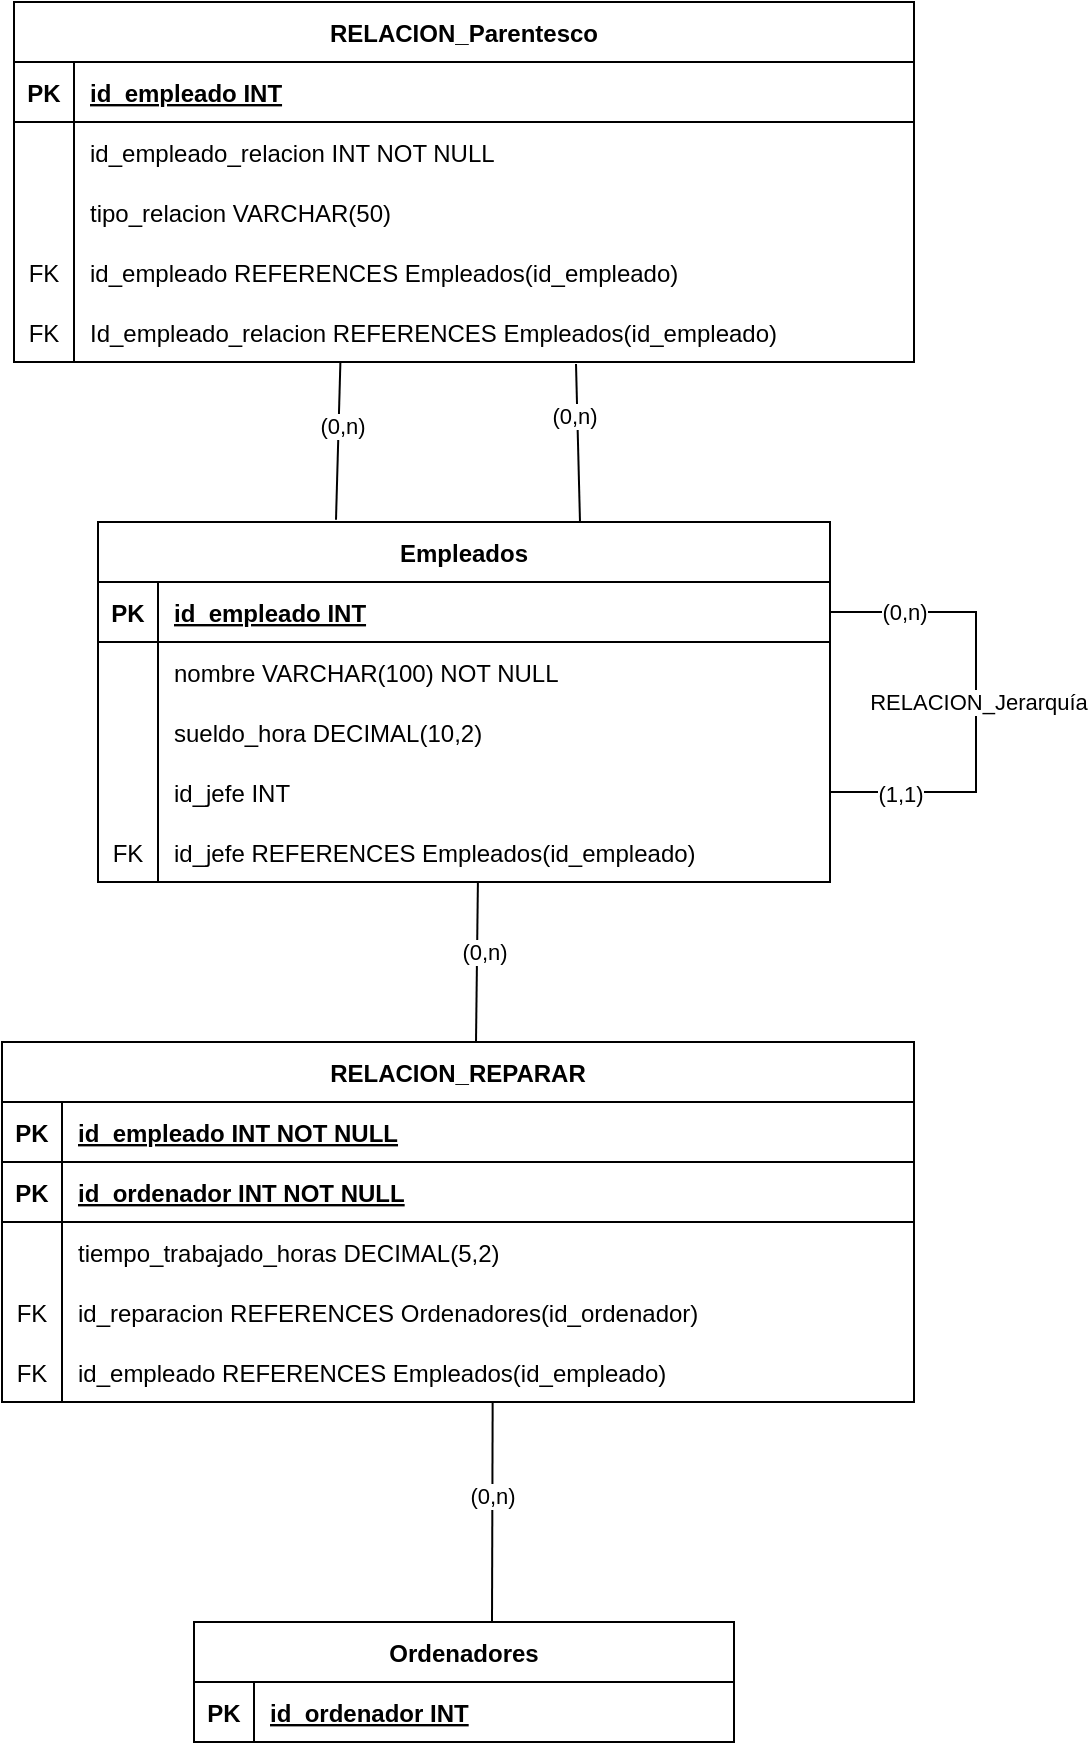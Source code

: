 <mxfile version="25.0.3">
  <diagram name="Página-1" id="TJ7wZGmzTQwEmiSPotgX">
    <mxGraphModel dx="555" dy="909" grid="1" gridSize="10" guides="1" tooltips="1" connect="1" arrows="1" fold="1" page="1" pageScale="1" pageWidth="827" pageHeight="1169" math="0" shadow="0">
      <root>
        <mxCell id="0" />
        <mxCell id="1" parent="0" />
        <mxCell id="ToJMfz8G4OXI3Km0rWwE-997" value="Empleados" style="shape=table;startSize=30;container=1;collapsible=1;childLayout=tableLayout;fixedRows=1;rowLines=0;fontStyle=1;align=center;resizeLast=1;" parent="1" vertex="1">
          <mxGeometry x="231" y="310" width="366" height="180" as="geometry" />
        </mxCell>
        <mxCell id="ToJMfz8G4OXI3Km0rWwE-998" value="" style="shape=tableRow;horizontal=0;startSize=0;swimlaneHead=0;swimlaneBody=0;fillColor=none;collapsible=0;dropTarget=0;points=[[0,0.5],[1,0.5]];portConstraint=eastwest;strokeColor=inherit;top=0;left=0;right=0;bottom=1;" parent="ToJMfz8G4OXI3Km0rWwE-997" vertex="1">
          <mxGeometry y="30" width="366" height="30" as="geometry" />
        </mxCell>
        <mxCell id="ToJMfz8G4OXI3Km0rWwE-999" value="PK" style="shape=partialRectangle;overflow=hidden;connectable=0;fillColor=none;strokeColor=inherit;top=0;left=0;bottom=0;right=0;fontStyle=1;" parent="ToJMfz8G4OXI3Km0rWwE-998" vertex="1">
          <mxGeometry width="30" height="30" as="geometry">
            <mxRectangle width="30" height="30" as="alternateBounds" />
          </mxGeometry>
        </mxCell>
        <mxCell id="ToJMfz8G4OXI3Km0rWwE-1000" value="id_empleado INT" style="shape=partialRectangle;overflow=hidden;connectable=0;fillColor=none;align=left;strokeColor=inherit;top=0;left=0;bottom=0;right=0;spacingLeft=6;fontStyle=5;" parent="ToJMfz8G4OXI3Km0rWwE-998" vertex="1">
          <mxGeometry x="30" width="336" height="30" as="geometry">
            <mxRectangle width="336" height="30" as="alternateBounds" />
          </mxGeometry>
        </mxCell>
        <mxCell id="ToJMfz8G4OXI3Km0rWwE-1001" value="" style="shape=tableRow;horizontal=0;startSize=0;swimlaneHead=0;swimlaneBody=0;fillColor=none;collapsible=0;dropTarget=0;points=[[0,0.5],[1,0.5]];portConstraint=eastwest;strokeColor=inherit;top=0;left=0;right=0;bottom=0;" parent="ToJMfz8G4OXI3Km0rWwE-997" vertex="1">
          <mxGeometry y="60" width="366" height="30" as="geometry" />
        </mxCell>
        <mxCell id="ToJMfz8G4OXI3Km0rWwE-1002" value="" style="shape=partialRectangle;overflow=hidden;connectable=0;fillColor=none;strokeColor=inherit;top=0;left=0;bottom=0;right=0;" parent="ToJMfz8G4OXI3Km0rWwE-1001" vertex="1">
          <mxGeometry width="30" height="30" as="geometry">
            <mxRectangle width="30" height="30" as="alternateBounds" />
          </mxGeometry>
        </mxCell>
        <mxCell id="ToJMfz8G4OXI3Km0rWwE-1003" value="nombre VARCHAR(100) NOT NULL" style="shape=partialRectangle;overflow=hidden;connectable=0;fillColor=none;align=left;strokeColor=inherit;top=0;left=0;bottom=0;right=0;spacingLeft=6;" parent="ToJMfz8G4OXI3Km0rWwE-1001" vertex="1">
          <mxGeometry x="30" width="336" height="30" as="geometry">
            <mxRectangle width="336" height="30" as="alternateBounds" />
          </mxGeometry>
        </mxCell>
        <mxCell id="ToJMfz8G4OXI3Km0rWwE-1007" value="" style="shape=tableRow;horizontal=0;startSize=0;swimlaneHead=0;swimlaneBody=0;fillColor=none;collapsible=0;dropTarget=0;points=[[0,0.5],[1,0.5]];portConstraint=eastwest;strokeColor=inherit;top=0;left=0;right=0;bottom=0;" parent="ToJMfz8G4OXI3Km0rWwE-997" vertex="1">
          <mxGeometry y="90" width="366" height="30" as="geometry" />
        </mxCell>
        <mxCell id="ToJMfz8G4OXI3Km0rWwE-1008" value="" style="shape=partialRectangle;overflow=hidden;connectable=0;fillColor=none;strokeColor=inherit;top=0;left=0;bottom=0;right=0;" parent="ToJMfz8G4OXI3Km0rWwE-1007" vertex="1">
          <mxGeometry width="30" height="30" as="geometry">
            <mxRectangle width="30" height="30" as="alternateBounds" />
          </mxGeometry>
        </mxCell>
        <mxCell id="ToJMfz8G4OXI3Km0rWwE-1009" value="sueldo_hora DECIMAL(10,2)" style="shape=partialRectangle;overflow=hidden;connectable=0;fillColor=none;align=left;strokeColor=inherit;top=0;left=0;bottom=0;right=0;spacingLeft=6;" parent="ToJMfz8G4OXI3Km0rWwE-1007" vertex="1">
          <mxGeometry x="30" width="336" height="30" as="geometry">
            <mxRectangle width="336" height="30" as="alternateBounds" />
          </mxGeometry>
        </mxCell>
        <mxCell id="ToJMfz8G4OXI3Km0rWwE-1010" value="" style="shape=tableRow;horizontal=0;startSize=0;swimlaneHead=0;swimlaneBody=0;fillColor=none;collapsible=0;dropTarget=0;points=[[0,0.5],[1,0.5]];portConstraint=eastwest;strokeColor=inherit;top=0;left=0;right=0;bottom=0;" parent="ToJMfz8G4OXI3Km0rWwE-997" vertex="1">
          <mxGeometry y="120" width="366" height="30" as="geometry" />
        </mxCell>
        <mxCell id="ToJMfz8G4OXI3Km0rWwE-1011" value="" style="shape=partialRectangle;overflow=hidden;connectable=0;fillColor=none;strokeColor=inherit;top=0;left=0;bottom=0;right=0;" parent="ToJMfz8G4OXI3Km0rWwE-1010" vertex="1">
          <mxGeometry width="30" height="30" as="geometry">
            <mxRectangle width="30" height="30" as="alternateBounds" />
          </mxGeometry>
        </mxCell>
        <mxCell id="ToJMfz8G4OXI3Km0rWwE-1012" value="id_jefe INT " style="shape=partialRectangle;overflow=hidden;connectable=0;fillColor=none;align=left;strokeColor=inherit;top=0;left=0;bottom=0;right=0;spacingLeft=6;" parent="ToJMfz8G4OXI3Km0rWwE-1010" vertex="1">
          <mxGeometry x="30" width="336" height="30" as="geometry">
            <mxRectangle width="336" height="30" as="alternateBounds" />
          </mxGeometry>
        </mxCell>
        <mxCell id="ToJMfz8G4OXI3Km0rWwE-1013" value="" style="shape=tableRow;horizontal=0;startSize=0;swimlaneHead=0;swimlaneBody=0;fillColor=none;collapsible=0;dropTarget=0;points=[[0,0.5],[1,0.5]];portConstraint=eastwest;strokeColor=inherit;top=0;left=0;right=0;bottom=0;" parent="ToJMfz8G4OXI3Km0rWwE-997" vertex="1">
          <mxGeometry y="150" width="366" height="30" as="geometry" />
        </mxCell>
        <mxCell id="ToJMfz8G4OXI3Km0rWwE-1014" value="FK" style="shape=partialRectangle;overflow=hidden;connectable=0;fillColor=none;strokeColor=inherit;top=0;left=0;bottom=0;right=0;" parent="ToJMfz8G4OXI3Km0rWwE-1013" vertex="1">
          <mxGeometry width="30" height="30" as="geometry">
            <mxRectangle width="30" height="30" as="alternateBounds" />
          </mxGeometry>
        </mxCell>
        <mxCell id="ToJMfz8G4OXI3Km0rWwE-1015" value="id_jefe REFERENCES Empleados(id_empleado)" style="shape=partialRectangle;overflow=hidden;connectable=0;fillColor=none;align=left;strokeColor=inherit;top=0;left=0;bottom=0;right=0;spacingLeft=6;" parent="ToJMfz8G4OXI3Km0rWwE-1013" vertex="1">
          <mxGeometry x="30" width="336" height="30" as="geometry">
            <mxRectangle width="336" height="30" as="alternateBounds" />
          </mxGeometry>
        </mxCell>
        <mxCell id="CNTLHsoTavkWlbLuISV--33" value="" style="endArrow=none;html=1;rounded=0;exitX=1;exitY=0.5;exitDx=0;exitDy=0;entryX=1;entryY=0.5;entryDx=0;entryDy=0;" parent="ToJMfz8G4OXI3Km0rWwE-997" source="ToJMfz8G4OXI3Km0rWwE-1010" target="ToJMfz8G4OXI3Km0rWwE-998" edge="1">
          <mxGeometry width="50" height="50" relative="1" as="geometry">
            <mxPoint x="439" y="160" as="sourcePoint" />
            <mxPoint x="489" y="110" as="targetPoint" />
            <Array as="points">
              <mxPoint x="439" y="135" />
              <mxPoint x="439" y="45" />
            </Array>
          </mxGeometry>
        </mxCell>
        <mxCell id="CNTLHsoTavkWlbLuISV--34" value="RELACION_Jerarquía" style="edgeLabel;html=1;align=center;verticalAlign=middle;resizable=0;points=[];" parent="CNTLHsoTavkWlbLuISV--33" vertex="1" connectable="0">
          <mxGeometry x="0.002" y="-1" relative="1" as="geometry">
            <mxPoint as="offset" />
          </mxGeometry>
        </mxCell>
        <mxCell id="CNTLHsoTavkWlbLuISV--35" value="(1,1)" style="edgeLabel;html=1;align=center;verticalAlign=middle;resizable=0;points=[];" parent="CNTLHsoTavkWlbLuISV--33" vertex="1" connectable="0">
          <mxGeometry x="-0.703" y="-1" relative="1" as="geometry">
            <mxPoint as="offset" />
          </mxGeometry>
        </mxCell>
        <mxCell id="CNTLHsoTavkWlbLuISV--36" value="(0,n)" style="edgeLabel;html=1;align=center;verticalAlign=middle;resizable=0;points=[];" parent="CNTLHsoTavkWlbLuISV--33" vertex="1" connectable="0">
          <mxGeometry x="0.686" relative="1" as="geometry">
            <mxPoint as="offset" />
          </mxGeometry>
        </mxCell>
        <mxCell id="ToJMfz8G4OXI3Km0rWwE-1019" value="RELACION_Parentesco" style="shape=table;startSize=30;container=1;collapsible=1;childLayout=tableLayout;fixedRows=1;rowLines=0;fontStyle=1;align=center;resizeLast=1;" parent="1" vertex="1">
          <mxGeometry x="189" y="50" width="450" height="180" as="geometry" />
        </mxCell>
        <mxCell id="ToJMfz8G4OXI3Km0rWwE-1020" value="" style="shape=tableRow;horizontal=0;startSize=0;swimlaneHead=0;swimlaneBody=0;fillColor=none;collapsible=0;dropTarget=0;points=[[0,0.5],[1,0.5]];portConstraint=eastwest;strokeColor=inherit;top=0;left=0;right=0;bottom=1;" parent="ToJMfz8G4OXI3Km0rWwE-1019" vertex="1">
          <mxGeometry y="30" width="450" height="30" as="geometry" />
        </mxCell>
        <mxCell id="ToJMfz8G4OXI3Km0rWwE-1021" value="PK" style="shape=partialRectangle;overflow=hidden;connectable=0;fillColor=none;strokeColor=inherit;top=0;left=0;bottom=0;right=0;fontStyle=1;" parent="ToJMfz8G4OXI3Km0rWwE-1020" vertex="1">
          <mxGeometry width="30" height="30" as="geometry">
            <mxRectangle width="30" height="30" as="alternateBounds" />
          </mxGeometry>
        </mxCell>
        <mxCell id="ToJMfz8G4OXI3Km0rWwE-1022" value="id_empleado INT" style="shape=partialRectangle;overflow=hidden;connectable=0;fillColor=none;align=left;strokeColor=inherit;top=0;left=0;bottom=0;right=0;spacingLeft=6;fontStyle=5;" parent="ToJMfz8G4OXI3Km0rWwE-1020" vertex="1">
          <mxGeometry x="30" width="420" height="30" as="geometry">
            <mxRectangle width="420" height="30" as="alternateBounds" />
          </mxGeometry>
        </mxCell>
        <mxCell id="ToJMfz8G4OXI3Km0rWwE-1023" value="" style="shape=tableRow;horizontal=0;startSize=0;swimlaneHead=0;swimlaneBody=0;fillColor=none;collapsible=0;dropTarget=0;points=[[0,0.5],[1,0.5]];portConstraint=eastwest;strokeColor=inherit;top=0;left=0;right=0;bottom=0;" parent="ToJMfz8G4OXI3Km0rWwE-1019" vertex="1">
          <mxGeometry y="60" width="450" height="30" as="geometry" />
        </mxCell>
        <mxCell id="ToJMfz8G4OXI3Km0rWwE-1024" value="" style="shape=partialRectangle;overflow=hidden;connectable=0;fillColor=none;strokeColor=inherit;top=0;left=0;bottom=0;right=0;" parent="ToJMfz8G4OXI3Km0rWwE-1023" vertex="1">
          <mxGeometry width="30" height="30" as="geometry">
            <mxRectangle width="30" height="30" as="alternateBounds" />
          </mxGeometry>
        </mxCell>
        <mxCell id="ToJMfz8G4OXI3Km0rWwE-1025" value="id_empleado_relacion INT NOT NULL" style="shape=partialRectangle;overflow=hidden;connectable=0;fillColor=none;align=left;strokeColor=inherit;top=0;left=0;bottom=0;right=0;spacingLeft=6;" parent="ToJMfz8G4OXI3Km0rWwE-1023" vertex="1">
          <mxGeometry x="30" width="420" height="30" as="geometry">
            <mxRectangle width="420" height="30" as="alternateBounds" />
          </mxGeometry>
        </mxCell>
        <mxCell id="ToJMfz8G4OXI3Km0rWwE-1026" value="" style="shape=tableRow;horizontal=0;startSize=0;swimlaneHead=0;swimlaneBody=0;fillColor=none;collapsible=0;dropTarget=0;points=[[0,0.5],[1,0.5]];portConstraint=eastwest;strokeColor=inherit;top=0;left=0;right=0;bottom=0;" parent="ToJMfz8G4OXI3Km0rWwE-1019" vertex="1">
          <mxGeometry y="90" width="450" height="30" as="geometry" />
        </mxCell>
        <mxCell id="ToJMfz8G4OXI3Km0rWwE-1027" value="" style="shape=partialRectangle;overflow=hidden;connectable=0;fillColor=none;strokeColor=inherit;top=0;left=0;bottom=0;right=0;" parent="ToJMfz8G4OXI3Km0rWwE-1026" vertex="1">
          <mxGeometry width="30" height="30" as="geometry">
            <mxRectangle width="30" height="30" as="alternateBounds" />
          </mxGeometry>
        </mxCell>
        <mxCell id="ToJMfz8G4OXI3Km0rWwE-1028" value="tipo_relacion VARCHAR(50)" style="shape=partialRectangle;overflow=hidden;connectable=0;fillColor=none;align=left;strokeColor=inherit;top=0;left=0;bottom=0;right=0;spacingLeft=6;" parent="ToJMfz8G4OXI3Km0rWwE-1026" vertex="1">
          <mxGeometry x="30" width="420" height="30" as="geometry">
            <mxRectangle width="420" height="30" as="alternateBounds" />
          </mxGeometry>
        </mxCell>
        <mxCell id="ToJMfz8G4OXI3Km0rWwE-1029" value="" style="shape=tableRow;horizontal=0;startSize=0;swimlaneHead=0;swimlaneBody=0;fillColor=none;collapsible=0;dropTarget=0;points=[[0,0.5],[1,0.5]];portConstraint=eastwest;strokeColor=inherit;top=0;left=0;right=0;bottom=0;" parent="ToJMfz8G4OXI3Km0rWwE-1019" vertex="1">
          <mxGeometry y="120" width="450" height="30" as="geometry" />
        </mxCell>
        <mxCell id="ToJMfz8G4OXI3Km0rWwE-1030" value="FK" style="shape=partialRectangle;overflow=hidden;connectable=0;fillColor=none;strokeColor=inherit;top=0;left=0;bottom=0;right=0;" parent="ToJMfz8G4OXI3Km0rWwE-1029" vertex="1">
          <mxGeometry width="30" height="30" as="geometry">
            <mxRectangle width="30" height="30" as="alternateBounds" />
          </mxGeometry>
        </mxCell>
        <mxCell id="ToJMfz8G4OXI3Km0rWwE-1031" value="id_empleado REFERENCES Empleados(id_empleado)" style="shape=partialRectangle;overflow=hidden;connectable=0;fillColor=none;align=left;strokeColor=inherit;top=0;left=0;bottom=0;right=0;spacingLeft=6;" parent="ToJMfz8G4OXI3Km0rWwE-1029" vertex="1">
          <mxGeometry x="30" width="420" height="30" as="geometry">
            <mxRectangle width="420" height="30" as="alternateBounds" />
          </mxGeometry>
        </mxCell>
        <mxCell id="ToJMfz8G4OXI3Km0rWwE-1035" value="" style="shape=tableRow;horizontal=0;startSize=0;swimlaneHead=0;swimlaneBody=0;fillColor=none;collapsible=0;dropTarget=0;points=[[0,0.5],[1,0.5]];portConstraint=eastwest;strokeColor=inherit;top=0;left=0;right=0;bottom=0;" parent="ToJMfz8G4OXI3Km0rWwE-1019" vertex="1">
          <mxGeometry y="150" width="450" height="30" as="geometry" />
        </mxCell>
        <mxCell id="ToJMfz8G4OXI3Km0rWwE-1036" value="FK" style="shape=partialRectangle;overflow=hidden;connectable=0;fillColor=none;strokeColor=inherit;top=0;left=0;bottom=0;right=0;" parent="ToJMfz8G4OXI3Km0rWwE-1035" vertex="1">
          <mxGeometry width="30" height="30" as="geometry">
            <mxRectangle width="30" height="30" as="alternateBounds" />
          </mxGeometry>
        </mxCell>
        <mxCell id="ToJMfz8G4OXI3Km0rWwE-1037" value="Id_empleado_relacion REFERENCES Empleados(id_empleado)" style="shape=partialRectangle;overflow=hidden;connectable=0;fillColor=none;align=left;strokeColor=inherit;top=0;left=0;bottom=0;right=0;spacingLeft=6;" parent="ToJMfz8G4OXI3Km0rWwE-1035" vertex="1">
          <mxGeometry x="30" width="420" height="30" as="geometry">
            <mxRectangle width="420" height="30" as="alternateBounds" />
          </mxGeometry>
        </mxCell>
        <mxCell id="ToJMfz8G4OXI3Km0rWwE-1041" value="Ordenadores" style="shape=table;startSize=30;container=1;collapsible=1;childLayout=tableLayout;fixedRows=1;rowLines=0;fontStyle=1;align=center;resizeLast=1;" parent="1" vertex="1">
          <mxGeometry x="279" y="860" width="270" height="60" as="geometry" />
        </mxCell>
        <mxCell id="ToJMfz8G4OXI3Km0rWwE-1042" value="" style="shape=tableRow;horizontal=0;startSize=0;swimlaneHead=0;swimlaneBody=0;fillColor=none;collapsible=0;dropTarget=0;points=[[0,0.5],[1,0.5]];portConstraint=eastwest;strokeColor=inherit;top=0;left=0;right=0;bottom=1;" parent="ToJMfz8G4OXI3Km0rWwE-1041" vertex="1">
          <mxGeometry y="30" width="270" height="30" as="geometry" />
        </mxCell>
        <mxCell id="ToJMfz8G4OXI3Km0rWwE-1043" value="PK" style="shape=partialRectangle;overflow=hidden;connectable=0;fillColor=none;strokeColor=inherit;top=0;left=0;bottom=0;right=0;fontStyle=1;" parent="ToJMfz8G4OXI3Km0rWwE-1042" vertex="1">
          <mxGeometry width="30" height="30" as="geometry">
            <mxRectangle width="30" height="30" as="alternateBounds" />
          </mxGeometry>
        </mxCell>
        <mxCell id="ToJMfz8G4OXI3Km0rWwE-1044" value="id_ordenador INT" style="shape=partialRectangle;overflow=hidden;connectable=0;fillColor=none;align=left;strokeColor=inherit;top=0;left=0;bottom=0;right=0;spacingLeft=6;fontStyle=5;" parent="ToJMfz8G4OXI3Km0rWwE-1042" vertex="1">
          <mxGeometry x="30" width="240" height="30" as="geometry">
            <mxRectangle width="240" height="30" as="alternateBounds" />
          </mxGeometry>
        </mxCell>
        <mxCell id="ToJMfz8G4OXI3Km0rWwE-1073" value="RELACION_REPARAR" style="shape=table;startSize=30;container=1;collapsible=1;childLayout=tableLayout;fixedRows=1;rowLines=0;fontStyle=1;align=center;resizeLast=1;" parent="1" vertex="1">
          <mxGeometry x="183" y="570" width="456" height="180" as="geometry" />
        </mxCell>
        <mxCell id="ToJMfz8G4OXI3Km0rWwE-1074" value="" style="shape=tableRow;horizontal=0;startSize=0;swimlaneHead=0;swimlaneBody=0;fillColor=none;collapsible=0;dropTarget=0;points=[[0,0.5],[1,0.5]];portConstraint=eastwest;strokeColor=inherit;top=0;left=0;right=0;bottom=1;" parent="ToJMfz8G4OXI3Km0rWwE-1073" vertex="1">
          <mxGeometry y="30" width="456" height="30" as="geometry" />
        </mxCell>
        <mxCell id="ToJMfz8G4OXI3Km0rWwE-1075" value="PK" style="shape=partialRectangle;overflow=hidden;connectable=0;fillColor=none;strokeColor=inherit;top=0;left=0;bottom=0;right=0;fontStyle=1;" parent="ToJMfz8G4OXI3Km0rWwE-1074" vertex="1">
          <mxGeometry width="30" height="30" as="geometry">
            <mxRectangle width="30" height="30" as="alternateBounds" />
          </mxGeometry>
        </mxCell>
        <mxCell id="ToJMfz8G4OXI3Km0rWwE-1076" value="id_empleado INT NOT NULL" style="shape=partialRectangle;overflow=hidden;connectable=0;fillColor=none;align=left;strokeColor=inherit;top=0;left=0;bottom=0;right=0;spacingLeft=6;fontStyle=5;" parent="ToJMfz8G4OXI3Km0rWwE-1074" vertex="1">
          <mxGeometry x="30" width="426" height="30" as="geometry">
            <mxRectangle width="426" height="30" as="alternateBounds" />
          </mxGeometry>
        </mxCell>
        <mxCell id="ToJMfz8G4OXI3Km0rWwE-1077" value="" style="shape=tableRow;horizontal=0;startSize=0;swimlaneHead=0;swimlaneBody=0;fillColor=none;collapsible=0;dropTarget=0;points=[[0,0.5],[1,0.5]];portConstraint=eastwest;strokeColor=inherit;top=0;left=0;right=0;bottom=1;" parent="ToJMfz8G4OXI3Km0rWwE-1073" vertex="1">
          <mxGeometry y="60" width="456" height="30" as="geometry" />
        </mxCell>
        <mxCell id="ToJMfz8G4OXI3Km0rWwE-1078" value="PK" style="shape=partialRectangle;overflow=hidden;connectable=0;fillColor=none;strokeColor=inherit;top=0;left=0;bottom=0;right=0;fontStyle=1;" parent="ToJMfz8G4OXI3Km0rWwE-1077" vertex="1">
          <mxGeometry width="30" height="30" as="geometry">
            <mxRectangle width="30" height="30" as="alternateBounds" />
          </mxGeometry>
        </mxCell>
        <mxCell id="ToJMfz8G4OXI3Km0rWwE-1079" value="id_ordenador INT NOT NULL" style="shape=partialRectangle;overflow=hidden;connectable=0;fillColor=none;align=left;strokeColor=inherit;top=0;left=0;bottom=0;right=0;spacingLeft=6;fontStyle=5;" parent="ToJMfz8G4OXI3Km0rWwE-1077" vertex="1">
          <mxGeometry x="30" width="426" height="30" as="geometry">
            <mxRectangle width="426" height="30" as="alternateBounds" />
          </mxGeometry>
        </mxCell>
        <mxCell id="ToJMfz8G4OXI3Km0rWwE-1080" value="" style="shape=tableRow;horizontal=0;startSize=0;swimlaneHead=0;swimlaneBody=0;fillColor=none;collapsible=0;dropTarget=0;points=[[0,0.5],[1,0.5]];portConstraint=eastwest;strokeColor=inherit;top=0;left=0;right=0;bottom=0;" parent="ToJMfz8G4OXI3Km0rWwE-1073" vertex="1">
          <mxGeometry y="90" width="456" height="30" as="geometry" />
        </mxCell>
        <mxCell id="ToJMfz8G4OXI3Km0rWwE-1081" value="" style="shape=partialRectangle;overflow=hidden;connectable=0;fillColor=none;strokeColor=inherit;top=0;left=0;bottom=0;right=0;" parent="ToJMfz8G4OXI3Km0rWwE-1080" vertex="1">
          <mxGeometry width="30" height="30" as="geometry">
            <mxRectangle width="30" height="30" as="alternateBounds" />
          </mxGeometry>
        </mxCell>
        <mxCell id="ToJMfz8G4OXI3Km0rWwE-1082" value="tiempo_trabajado_horas DECIMAL(5,2)" style="shape=partialRectangle;overflow=hidden;connectable=0;fillColor=none;align=left;strokeColor=inherit;top=0;left=0;bottom=0;right=0;spacingLeft=6;" parent="ToJMfz8G4OXI3Km0rWwE-1080" vertex="1">
          <mxGeometry x="30" width="426" height="30" as="geometry">
            <mxRectangle width="426" height="30" as="alternateBounds" />
          </mxGeometry>
        </mxCell>
        <mxCell id="ToJMfz8G4OXI3Km0rWwE-1086" value="" style="shape=tableRow;horizontal=0;startSize=0;swimlaneHead=0;swimlaneBody=0;fillColor=none;collapsible=0;dropTarget=0;points=[[0,0.5],[1,0.5]];portConstraint=eastwest;strokeColor=inherit;top=0;left=0;right=0;bottom=0;" parent="ToJMfz8G4OXI3Km0rWwE-1073" vertex="1">
          <mxGeometry y="120" width="456" height="30" as="geometry" />
        </mxCell>
        <mxCell id="ToJMfz8G4OXI3Km0rWwE-1087" value="FK" style="shape=partialRectangle;overflow=hidden;connectable=0;fillColor=none;strokeColor=inherit;top=0;left=0;bottom=0;right=0;" parent="ToJMfz8G4OXI3Km0rWwE-1086" vertex="1">
          <mxGeometry width="30" height="30" as="geometry">
            <mxRectangle width="30" height="30" as="alternateBounds" />
          </mxGeometry>
        </mxCell>
        <mxCell id="ToJMfz8G4OXI3Km0rWwE-1088" value="id_reparacion REFERENCES Ordenadores(id_ordenador)" style="shape=partialRectangle;overflow=hidden;connectable=0;fillColor=none;align=left;strokeColor=inherit;top=0;left=0;bottom=0;right=0;spacingLeft=6;" parent="ToJMfz8G4OXI3Km0rWwE-1086" vertex="1">
          <mxGeometry x="30" width="426" height="30" as="geometry">
            <mxRectangle width="426" height="30" as="alternateBounds" />
          </mxGeometry>
        </mxCell>
        <mxCell id="ToJMfz8G4OXI3Km0rWwE-1092" value="" style="shape=tableRow;horizontal=0;startSize=0;swimlaneHead=0;swimlaneBody=0;fillColor=none;collapsible=0;dropTarget=0;points=[[0,0.5],[1,0.5]];portConstraint=eastwest;strokeColor=inherit;top=0;left=0;right=0;bottom=0;" parent="ToJMfz8G4OXI3Km0rWwE-1073" vertex="1">
          <mxGeometry y="150" width="456" height="30" as="geometry" />
        </mxCell>
        <mxCell id="ToJMfz8G4OXI3Km0rWwE-1093" value="FK" style="shape=partialRectangle;overflow=hidden;connectable=0;fillColor=none;strokeColor=inherit;top=0;left=0;bottom=0;right=0;" parent="ToJMfz8G4OXI3Km0rWwE-1092" vertex="1">
          <mxGeometry width="30" height="30" as="geometry">
            <mxRectangle width="30" height="30" as="alternateBounds" />
          </mxGeometry>
        </mxCell>
        <mxCell id="ToJMfz8G4OXI3Km0rWwE-1094" value="id_empleado REFERENCES Empleados(id_empleado)" style="shape=partialRectangle;overflow=hidden;connectable=0;fillColor=none;align=left;strokeColor=inherit;top=0;left=0;bottom=0;right=0;spacingLeft=6;" parent="ToJMfz8G4OXI3Km0rWwE-1092" vertex="1">
          <mxGeometry x="30" width="426" height="30" as="geometry">
            <mxRectangle width="426" height="30" as="alternateBounds" />
          </mxGeometry>
        </mxCell>
        <mxCell id="ToJMfz8G4OXI3Km0rWwE-1098" value="" style="endArrow=none;html=1;rounded=0;entryX=0.496;entryY=1.037;entryDx=0;entryDy=0;entryPerimeter=0;" parent="1" edge="1">
          <mxGeometry width="50" height="50" relative="1" as="geometry">
            <mxPoint x="350" y="308.89" as="sourcePoint" />
            <mxPoint x="352.2" y="230.0" as="targetPoint" />
          </mxGeometry>
        </mxCell>
        <mxCell id="ToJMfz8G4OXI3Km0rWwE-1110" value="(0,n)" style="edgeLabel;html=1;align=center;verticalAlign=middle;resizable=0;points=[];" parent="ToJMfz8G4OXI3Km0rWwE-1098" vertex="1" connectable="0">
          <mxGeometry x="0.189" y="-1" relative="1" as="geometry">
            <mxPoint as="offset" />
          </mxGeometry>
        </mxCell>
        <mxCell id="ToJMfz8G4OXI3Km0rWwE-1102" value="" style="endArrow=none;html=1;rounded=0;entryX=0.519;entryY=1;entryDx=0;entryDy=0;entryPerimeter=0;" parent="1" target="ToJMfz8G4OXI3Km0rWwE-1013" edge="1">
          <mxGeometry width="50" height="50" relative="1" as="geometry">
            <mxPoint x="420" y="570" as="sourcePoint" />
            <mxPoint x="480" y="560" as="targetPoint" />
          </mxGeometry>
        </mxCell>
        <mxCell id="ToJMfz8G4OXI3Km0rWwE-1107" value="(0,n)" style="edgeLabel;html=1;align=center;verticalAlign=middle;resizable=0;points=[];" parent="ToJMfz8G4OXI3Km0rWwE-1102" vertex="1" connectable="0">
          <mxGeometry x="0.129" y="-3" relative="1" as="geometry">
            <mxPoint as="offset" />
          </mxGeometry>
        </mxCell>
        <mxCell id="ToJMfz8G4OXI3Km0rWwE-1104" value="" style="endArrow=none;html=1;rounded=0;entryX=0.538;entryY=0.983;entryDx=0;entryDy=0;entryPerimeter=0;" parent="1" target="ToJMfz8G4OXI3Km0rWwE-1092" edge="1">
          <mxGeometry width="50" height="50" relative="1" as="geometry">
            <mxPoint x="428" y="860" as="sourcePoint" />
            <mxPoint x="480" y="800" as="targetPoint" />
          </mxGeometry>
        </mxCell>
        <mxCell id="ToJMfz8G4OXI3Km0rWwE-1106" value="(0,n)" style="edgeLabel;html=1;align=center;verticalAlign=middle;resizable=0;points=[];" parent="ToJMfz8G4OXI3Km0rWwE-1104" vertex="1" connectable="0">
          <mxGeometry x="0.13" relative="1" as="geometry">
            <mxPoint y="-1" as="offset" />
          </mxGeometry>
        </mxCell>
        <mxCell id="ToJMfz8G4OXI3Km0rWwE-1108" value="" style="endArrow=none;html=1;rounded=0;entryX=0.496;entryY=1.037;entryDx=0;entryDy=0;entryPerimeter=0;exitX=0.5;exitY=0;exitDx=0;exitDy=0;" parent="1" edge="1">
          <mxGeometry width="50" height="50" relative="1" as="geometry">
            <mxPoint x="472" y="310" as="sourcePoint" />
            <mxPoint x="470" y="231" as="targetPoint" />
          </mxGeometry>
        </mxCell>
        <mxCell id="ToJMfz8G4OXI3Km0rWwE-1109" value="(0,n)" style="edgeLabel;html=1;align=center;verticalAlign=middle;resizable=0;points=[];" parent="ToJMfz8G4OXI3Km0rWwE-1108" vertex="1" connectable="0">
          <mxGeometry x="0.343" y="2" relative="1" as="geometry">
            <mxPoint as="offset" />
          </mxGeometry>
        </mxCell>
      </root>
    </mxGraphModel>
  </diagram>
</mxfile>
